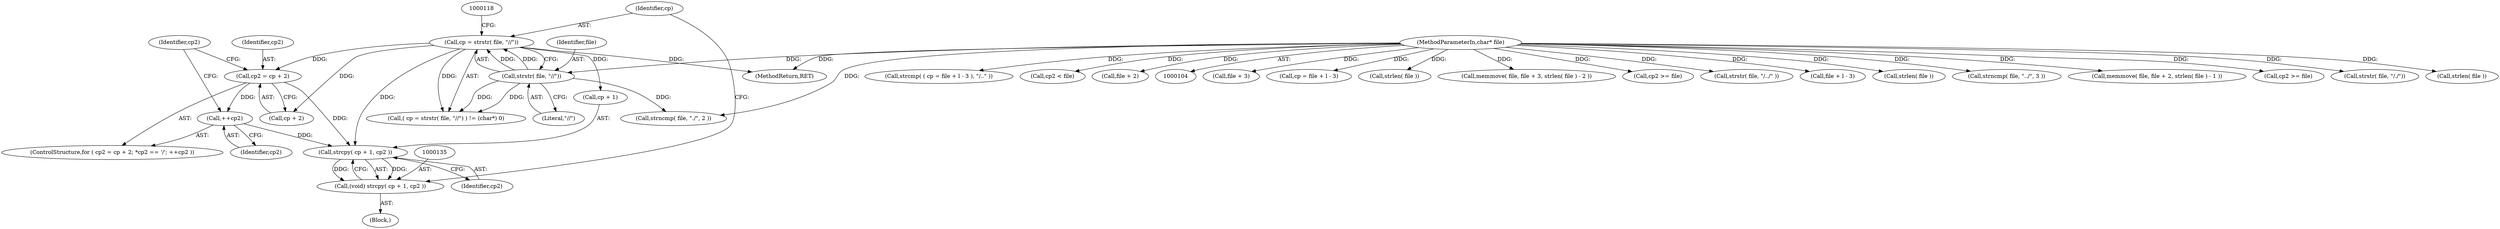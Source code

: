 digraph "0_sthttpd_c0dc63a49d8605649f1d8e4a96c9b468b0bff660@pointer" {
"1000131" [label="(Call,++cp2)"];
"1000122" [label="(Call,cp2 = cp + 2)"];
"1000112" [label="(Call,cp = strstr( file, \"//\"))"];
"1000114" [label="(Call,strstr( file, \"//\"))"];
"1000105" [label="(MethodParameterIn,char* file)"];
"1000136" [label="(Call,strcpy( cp + 1, cp2 ))"];
"1000134" [label="(Call,(void) strcpy( cp + 1, cp2 ))"];
"1000136" [label="(Call,strcpy( cp + 1, cp2 ))"];
"1000284" [label="(MethodReturn,RET)"];
"1000193" [label="(Call,file + 3)"];
"1000248" [label="(Call,cp = file + l - 3)"];
"1000120" [label="(Block,)"];
"1000197" [label="(Call,strlen( file ))"];
"1000191" [label="(Call,memmove( file, file + 3, strlen( file ) - 2 ))"];
"1000123" [label="(Identifier,cp2)"];
"1000105" [label="(MethodParameterIn,char* file)"];
"1000219" [label="(Call,cp2 >= file)"];
"1000134" [label="(Call,(void) strcpy( cp + 1, cp2 ))"];
"1000202" [label="(Call,strstr( file, \"/../\" ))"];
"1000137" [label="(Call,cp + 1)"];
"1000111" [label="(Call,( cp = strstr( file, \"//\") ) != (char*) 0)"];
"1000143" [label="(Call,strncmp( file, \"./\", 2 ))"];
"1000250" [label="(Call,file + l - 3)"];
"1000116" [label="(Literal,\"//\")"];
"1000131" [label="(Call,++cp2)"];
"1000243" [label="(Call,strlen( file ))"];
"1000132" [label="(Identifier,cp2)"];
"1000184" [label="(Call,strncmp( file, \"../\", 3 ))"];
"1000129" [label="(Identifier,cp2)"];
"1000150" [label="(Call,memmove( file, file + 2, strlen( file ) - 1 ))"];
"1000265" [label="(Call,cp2 >= file)"];
"1000163" [label="(Call,strstr( file, \"/./\"))"];
"1000112" [label="(Call,cp = strstr( file, \"//\"))"];
"1000124" [label="(Call,cp + 2)"];
"1000113" [label="(Identifier,cp)"];
"1000115" [label="(Identifier,file)"];
"1000122" [label="(Call,cp2 = cp + 2)"];
"1000140" [label="(Identifier,cp2)"];
"1000156" [label="(Call,strlen( file ))"];
"1000247" [label="(Call,strcmp( ( cp = file + l - 3 ), \"/..\" ))"];
"1000276" [label="(Call,cp2 < file)"];
"1000121" [label="(ControlStructure,for ( cp2 = cp + 2; *cp2 == '/'; ++cp2 ))"];
"1000152" [label="(Call,file + 2)"];
"1000114" [label="(Call,strstr( file, \"//\"))"];
"1000131" -> "1000121"  [label="AST: "];
"1000131" -> "1000132"  [label="CFG: "];
"1000132" -> "1000131"  [label="AST: "];
"1000129" -> "1000131"  [label="CFG: "];
"1000122" -> "1000131"  [label="DDG: "];
"1000131" -> "1000136"  [label="DDG: "];
"1000122" -> "1000121"  [label="AST: "];
"1000122" -> "1000124"  [label="CFG: "];
"1000123" -> "1000122"  [label="AST: "];
"1000124" -> "1000122"  [label="AST: "];
"1000129" -> "1000122"  [label="CFG: "];
"1000112" -> "1000122"  [label="DDG: "];
"1000122" -> "1000136"  [label="DDG: "];
"1000112" -> "1000111"  [label="AST: "];
"1000112" -> "1000114"  [label="CFG: "];
"1000113" -> "1000112"  [label="AST: "];
"1000114" -> "1000112"  [label="AST: "];
"1000118" -> "1000112"  [label="CFG: "];
"1000112" -> "1000284"  [label="DDG: "];
"1000112" -> "1000111"  [label="DDG: "];
"1000114" -> "1000112"  [label="DDG: "];
"1000114" -> "1000112"  [label="DDG: "];
"1000112" -> "1000124"  [label="DDG: "];
"1000112" -> "1000136"  [label="DDG: "];
"1000112" -> "1000137"  [label="DDG: "];
"1000114" -> "1000116"  [label="CFG: "];
"1000115" -> "1000114"  [label="AST: "];
"1000116" -> "1000114"  [label="AST: "];
"1000114" -> "1000111"  [label="DDG: "];
"1000114" -> "1000111"  [label="DDG: "];
"1000105" -> "1000114"  [label="DDG: "];
"1000114" -> "1000143"  [label="DDG: "];
"1000105" -> "1000104"  [label="AST: "];
"1000105" -> "1000284"  [label="DDG: "];
"1000105" -> "1000143"  [label="DDG: "];
"1000105" -> "1000150"  [label="DDG: "];
"1000105" -> "1000152"  [label="DDG: "];
"1000105" -> "1000156"  [label="DDG: "];
"1000105" -> "1000163"  [label="DDG: "];
"1000105" -> "1000184"  [label="DDG: "];
"1000105" -> "1000191"  [label="DDG: "];
"1000105" -> "1000193"  [label="DDG: "];
"1000105" -> "1000197"  [label="DDG: "];
"1000105" -> "1000202"  [label="DDG: "];
"1000105" -> "1000219"  [label="DDG: "];
"1000105" -> "1000243"  [label="DDG: "];
"1000105" -> "1000247"  [label="DDG: "];
"1000105" -> "1000248"  [label="DDG: "];
"1000105" -> "1000250"  [label="DDG: "];
"1000105" -> "1000265"  [label="DDG: "];
"1000105" -> "1000276"  [label="DDG: "];
"1000136" -> "1000134"  [label="AST: "];
"1000136" -> "1000140"  [label="CFG: "];
"1000137" -> "1000136"  [label="AST: "];
"1000140" -> "1000136"  [label="AST: "];
"1000134" -> "1000136"  [label="CFG: "];
"1000136" -> "1000134"  [label="DDG: "];
"1000136" -> "1000134"  [label="DDG: "];
"1000134" -> "1000120"  [label="AST: "];
"1000135" -> "1000134"  [label="AST: "];
"1000113" -> "1000134"  [label="CFG: "];
}
